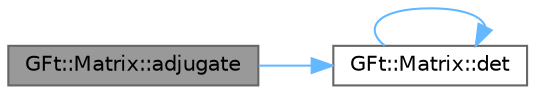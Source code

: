 digraph "GFt::Matrix::adjugate"
{
 // LATEX_PDF_SIZE
  bgcolor="transparent";
  edge [fontname=Helvetica,fontsize=10,labelfontname=Helvetica,labelfontsize=10];
  node [fontname=Helvetica,fontsize=10,shape=box,height=0.2,width=0.4];
  rankdir="LR";
  Node1 [id="Node000001",label="GFt::Matrix::adjugate",height=0.2,width=0.4,color="gray40", fillcolor="grey60", style="filled", fontcolor="black",tooltip="求矩阵的伴随矩阵"];
  Node1 -> Node2 [id="edge1_Node000001_Node000002",color="steelblue1",style="solid",tooltip=" "];
  Node2 [id="Node000002",label="GFt::Matrix::det",height=0.2,width=0.4,color="grey40", fillcolor="white", style="filled",URL="$class_g_ft_1_1_matrix.html#a02dd1e8eea0e4a259b6cad1c303fcb76",tooltip="求矩阵的行列式值"];
  Node2 -> Node2 [id="edge2_Node000002_Node000002",color="steelblue1",style="solid",tooltip=" "];
}
